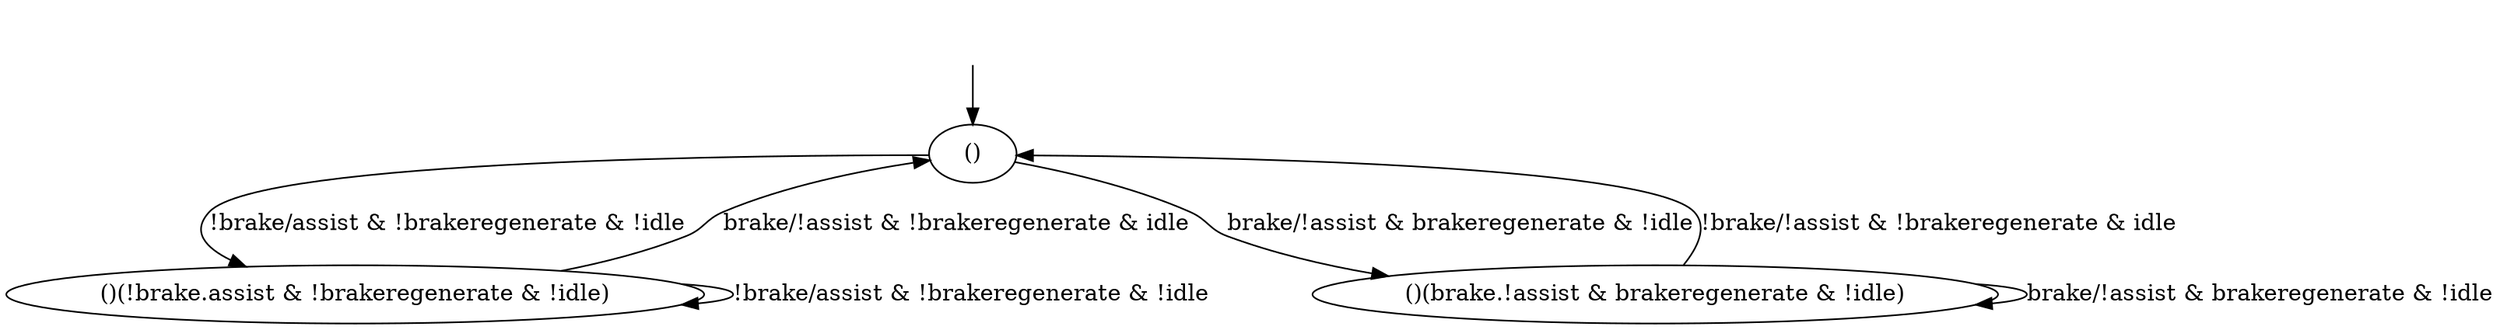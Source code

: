 digraph "examples/ElectricBikeExamples/TaskB4" {
"()" [label="()"];
"()(!brake.assist & !brakeregenerate & !idle)" [label="()(!brake.assist & !brakeregenerate & !idle)"];
"()(brake.!assist & brakeregenerate & !idle)" [label="()(brake.!assist & brakeregenerate & !idle)"];
"()" -> "()(!brake.assist & !brakeregenerate & !idle)"  [label="!brake/assist & !brakeregenerate & !idle"];
"()" -> "()(brake.!assist & brakeregenerate & !idle)"  [label="brake/!assist & brakeregenerate & !idle"];
"()(!brake.assist & !brakeregenerate & !idle)" -> "()(!brake.assist & !brakeregenerate & !idle)"  [label="!brake/assist & !brakeregenerate & !idle"];
"()(!brake.assist & !brakeregenerate & !idle)" -> "()"  [label="brake/!assist & !brakeregenerate & idle"];
"()(brake.!assist & brakeregenerate & !idle)" -> "()"  [label="!brake/!assist & !brakeregenerate & idle"];
"()(brake.!assist & brakeregenerate & !idle)" -> "()(brake.!assist & brakeregenerate & !idle)"  [label="brake/!assist & brakeregenerate & !idle"];
__start0 [label="", shape=none];
__start0 -> "()"  [label=""];
}
